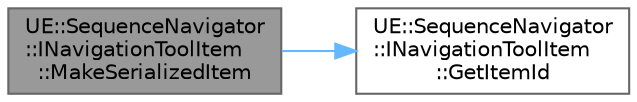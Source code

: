 digraph "UE::SequenceNavigator::INavigationToolItem::MakeSerializedItem"
{
 // INTERACTIVE_SVG=YES
 // LATEX_PDF_SIZE
  bgcolor="transparent";
  edge [fontname=Helvetica,fontsize=10,labelfontname=Helvetica,labelfontsize=10];
  node [fontname=Helvetica,fontsize=10,shape=box,height=0.2,width=0.4];
  rankdir="LR";
  Node1 [id="Node000001",label="UE::SequenceNavigator\l::INavigationToolItem\l::MakeSerializedItem",height=0.2,width=0.4,color="gray40", fillcolor="grey60", style="filled", fontcolor="black",tooltip="Converts this Navigation Tool item to a serialized item that can be saved in the sequence."];
  Node1 -> Node2 [id="edge1_Node000001_Node000002",color="steelblue1",style="solid",tooltip=" "];
  Node2 [id="Node000002",label="UE::SequenceNavigator\l::INavigationToolItem\l::GetItemId",height=0.2,width=0.4,color="grey40", fillcolor="white", style="filled",URL="$de/d6f/classUE_1_1SequenceNavigator_1_1INavigationToolItem.html#aea52164191e83a8b5fd2d3dd3420741b",tooltip="Gets the Id of this Item."];
}
